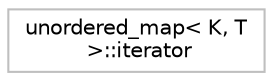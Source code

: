 digraph "Graphical Class Hierarchy"
{
 // LATEX_PDF_SIZE
  edge [fontname="Helvetica",fontsize="10",labelfontname="Helvetica",labelfontsize="10"];
  node [fontname="Helvetica",fontsize="10",shape=record];
  rankdir="LR";
  Node0 [label="unordered_map\< K, T\l \>::iterator",height=0.2,width=0.4,color="grey75", fillcolor="white", style="filled",tooltip="STL iterator class."];
}
